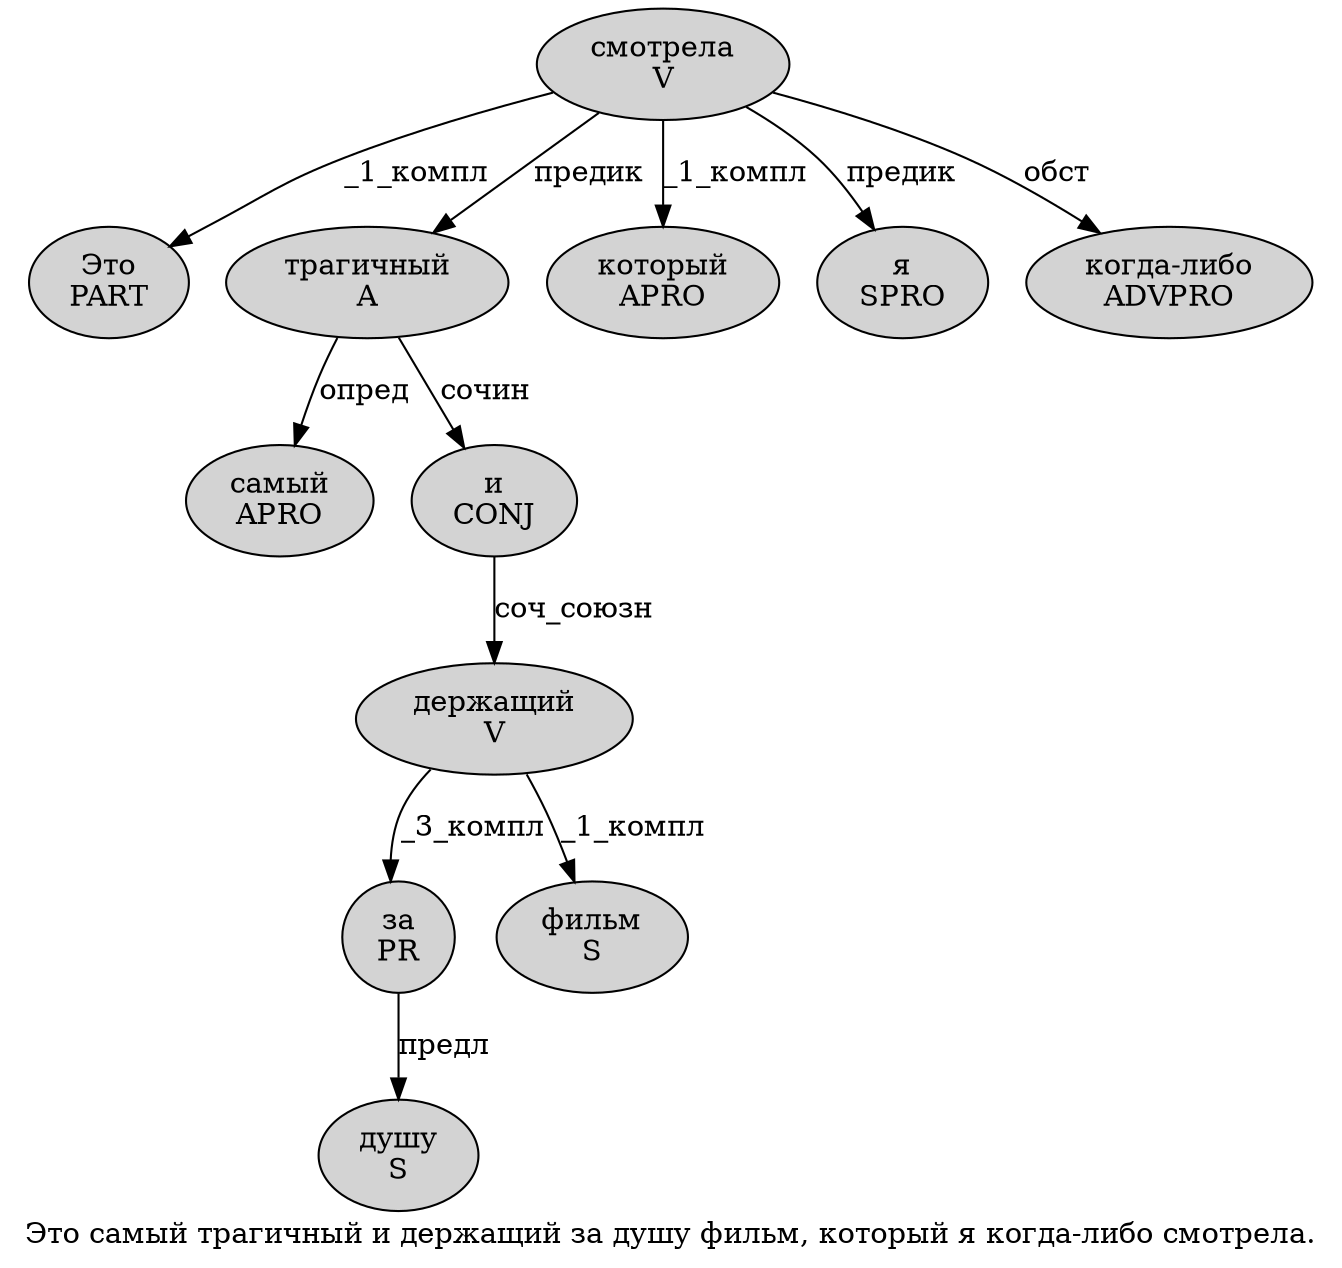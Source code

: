 digraph SENTENCE_1065 {
	graph [label="Это самый трагичный и держащий за душу фильм, который я когда-либо смотрела."]
	node [style=filled]
		0 [label="Это
PART" color="" fillcolor=lightgray penwidth=1 shape=ellipse]
		1 [label="самый
APRO" color="" fillcolor=lightgray penwidth=1 shape=ellipse]
		2 [label="трагичный
A" color="" fillcolor=lightgray penwidth=1 shape=ellipse]
		3 [label="и
CONJ" color="" fillcolor=lightgray penwidth=1 shape=ellipse]
		4 [label="держащий
V" color="" fillcolor=lightgray penwidth=1 shape=ellipse]
		5 [label="за
PR" color="" fillcolor=lightgray penwidth=1 shape=ellipse]
		6 [label="душу
S" color="" fillcolor=lightgray penwidth=1 shape=ellipse]
		7 [label="фильм
S" color="" fillcolor=lightgray penwidth=1 shape=ellipse]
		9 [label="который
APRO" color="" fillcolor=lightgray penwidth=1 shape=ellipse]
		10 [label="я
SPRO" color="" fillcolor=lightgray penwidth=1 shape=ellipse]
		11 [label="когда-либо
ADVPRO" color="" fillcolor=lightgray penwidth=1 shape=ellipse]
		12 [label="смотрела
V" color="" fillcolor=lightgray penwidth=1 shape=ellipse]
			12 -> 0 [label="_1_компл"]
			12 -> 2 [label="предик"]
			12 -> 9 [label="_1_компл"]
			12 -> 10 [label="предик"]
			12 -> 11 [label="обст"]
			3 -> 4 [label="соч_союзн"]
			4 -> 5 [label="_3_компл"]
			4 -> 7 [label="_1_компл"]
			5 -> 6 [label="предл"]
			2 -> 1 [label="опред"]
			2 -> 3 [label="сочин"]
}